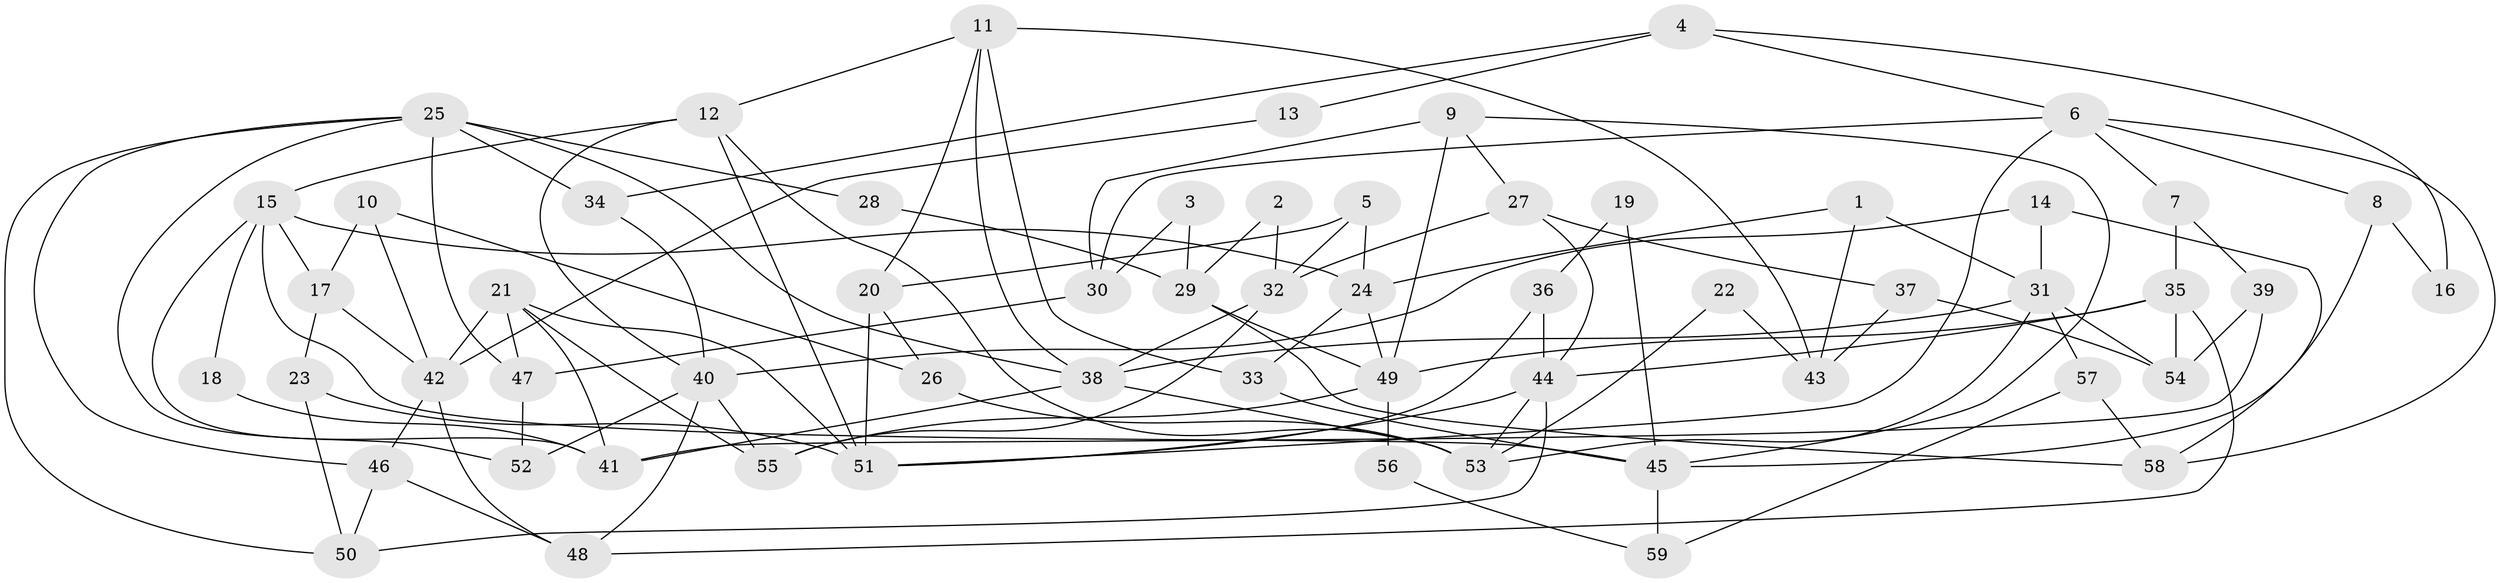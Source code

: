 // coarse degree distribution, {3: 0.13513513513513514, 2: 0.16216216216216217, 5: 0.16216216216216217, 6: 0.08108108108108109, 8: 0.13513513513513514, 4: 0.13513513513513514, 7: 0.13513513513513514, 1: 0.02702702702702703, 9: 0.02702702702702703}
// Generated by graph-tools (version 1.1) at 2025/52/02/27/25 19:52:06]
// undirected, 59 vertices, 118 edges
graph export_dot {
graph [start="1"]
  node [color=gray90,style=filled];
  1;
  2;
  3;
  4;
  5;
  6;
  7;
  8;
  9;
  10;
  11;
  12;
  13;
  14;
  15;
  16;
  17;
  18;
  19;
  20;
  21;
  22;
  23;
  24;
  25;
  26;
  27;
  28;
  29;
  30;
  31;
  32;
  33;
  34;
  35;
  36;
  37;
  38;
  39;
  40;
  41;
  42;
  43;
  44;
  45;
  46;
  47;
  48;
  49;
  50;
  51;
  52;
  53;
  54;
  55;
  56;
  57;
  58;
  59;
  1 -- 24;
  1 -- 31;
  1 -- 43;
  2 -- 29;
  2 -- 32;
  3 -- 29;
  3 -- 30;
  4 -- 6;
  4 -- 34;
  4 -- 13;
  4 -- 16;
  5 -- 20;
  5 -- 32;
  5 -- 24;
  6 -- 30;
  6 -- 51;
  6 -- 7;
  6 -- 8;
  6 -- 58;
  7 -- 35;
  7 -- 39;
  8 -- 45;
  8 -- 16;
  9 -- 27;
  9 -- 49;
  9 -- 30;
  9 -- 45;
  10 -- 42;
  10 -- 17;
  10 -- 26;
  11 -- 38;
  11 -- 20;
  11 -- 12;
  11 -- 33;
  11 -- 43;
  12 -- 15;
  12 -- 40;
  12 -- 51;
  12 -- 53;
  13 -- 42;
  14 -- 31;
  14 -- 40;
  14 -- 58;
  15 -- 45;
  15 -- 17;
  15 -- 18;
  15 -- 24;
  15 -- 41;
  17 -- 42;
  17 -- 23;
  18 -- 41;
  19 -- 36;
  19 -- 45;
  20 -- 26;
  20 -- 51;
  21 -- 41;
  21 -- 51;
  21 -- 42;
  21 -- 47;
  21 -- 55;
  22 -- 43;
  22 -- 53;
  23 -- 50;
  23 -- 51;
  24 -- 33;
  24 -- 49;
  25 -- 38;
  25 -- 47;
  25 -- 28;
  25 -- 34;
  25 -- 46;
  25 -- 50;
  25 -- 52;
  26 -- 53;
  27 -- 44;
  27 -- 32;
  27 -- 37;
  28 -- 29;
  29 -- 58;
  29 -- 49;
  30 -- 47;
  31 -- 54;
  31 -- 38;
  31 -- 53;
  31 -- 57;
  32 -- 55;
  32 -- 38;
  33 -- 45;
  34 -- 40;
  35 -- 44;
  35 -- 49;
  35 -- 48;
  35 -- 54;
  36 -- 44;
  36 -- 51;
  37 -- 43;
  37 -- 54;
  38 -- 41;
  38 -- 53;
  39 -- 54;
  39 -- 41;
  40 -- 48;
  40 -- 52;
  40 -- 55;
  42 -- 48;
  42 -- 46;
  44 -- 53;
  44 -- 50;
  44 -- 51;
  45 -- 59;
  46 -- 48;
  46 -- 50;
  47 -- 52;
  49 -- 55;
  49 -- 56;
  56 -- 59;
  57 -- 58;
  57 -- 59;
}
